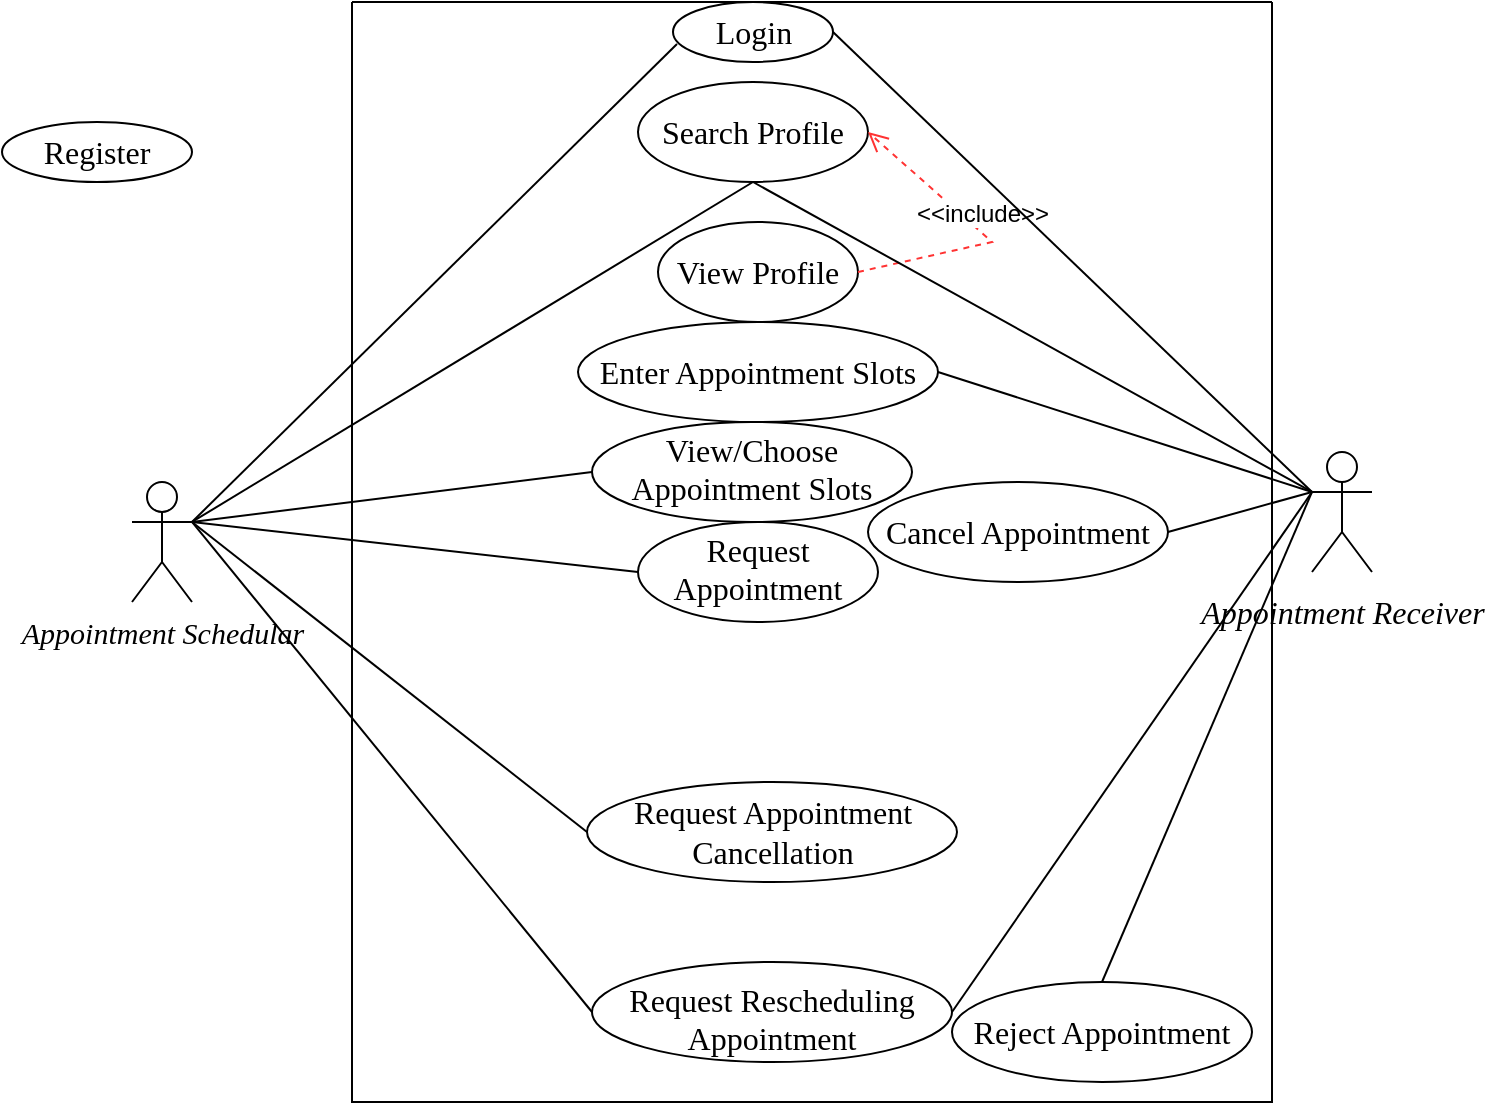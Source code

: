 <mxfile version="20.4.0" type="github">
  <diagram id="lvOmDgzRvjtnipGTjZTB" name="Page-1">
    <mxGraphModel dx="1038" dy="564" grid="1" gridSize="10" guides="1" tooltips="1" connect="1" arrows="1" fold="1" page="1" pageScale="1" pageWidth="850" pageHeight="1100" math="0" shadow="0">
      <root>
        <mxCell id="0" />
        <mxCell id="1" parent="0" />
        <mxCell id="_REt8d7B9zjdkL0efPJs-1" value="Appointment Schedular" style="shape=umlActor;verticalLabelPosition=bottom;verticalAlign=top;outlineConnect=0;fontFamily=Times New Roman;html=1;fontSize=15;horizontal=1;fontStyle=2" parent="1" vertex="1">
          <mxGeometry x="120" y="250" width="30" height="60" as="geometry" />
        </mxCell>
        <mxCell id="_REt8d7B9zjdkL0efPJs-2" value="" style="swimlane;startSize=0;" parent="1" vertex="1">
          <mxGeometry x="230" y="10" width="460" height="550" as="geometry">
            <mxRectangle x="170" y="60" width="50" height="40" as="alternateBounds" />
          </mxGeometry>
        </mxCell>
        <mxCell id="_REt8d7B9zjdkL0efPJs-4" value="&lt;div&gt;Search Profile&lt;/div&gt;" style="ellipse;whiteSpace=wrap;html=1;fontFamily=Times New Roman;fontSize=16;" parent="_REt8d7B9zjdkL0efPJs-2" vertex="1">
          <mxGeometry x="143" y="40" width="115" height="50" as="geometry" />
        </mxCell>
        <mxCell id="_REt8d7B9zjdkL0efPJs-6" value="&lt;div&gt;View Profile&lt;/div&gt;" style="ellipse;whiteSpace=wrap;html=1;fontFamily=Times New Roman;fontSize=16;verticalAlign=middle;" parent="_REt8d7B9zjdkL0efPJs-2" vertex="1">
          <mxGeometry x="153" y="110" width="100" height="50" as="geometry" />
        </mxCell>
        <mxCell id="_REt8d7B9zjdkL0efPJs-7" value="Reject Appointment" style="ellipse;whiteSpace=wrap;html=1;fontFamily=Times New Roman;fontSize=16;verticalAlign=middle;" parent="_REt8d7B9zjdkL0efPJs-2" vertex="1">
          <mxGeometry x="300" y="490" width="150" height="50" as="geometry" />
        </mxCell>
        <mxCell id="_REt8d7B9zjdkL0efPJs-9" value="Request Rescheduling Appointment" style="ellipse;whiteSpace=wrap;html=1;fontFamily=Times New Roman;fontSize=16;verticalAlign=bottom;" parent="_REt8d7B9zjdkL0efPJs-2" vertex="1">
          <mxGeometry x="120" y="480" width="180" height="50" as="geometry" />
        </mxCell>
        <mxCell id="_REt8d7B9zjdkL0efPJs-10" value="Request Appointment Cancellation" style="ellipse;whiteSpace=wrap;html=1;fontFamily=Times New Roman;fontSize=16;" parent="_REt8d7B9zjdkL0efPJs-2" vertex="1">
          <mxGeometry x="117.5" y="390" width="185" height="50" as="geometry" />
        </mxCell>
        <mxCell id="_REt8d7B9zjdkL0efPJs-11" value="Enter Appointment Slots" style="ellipse;whiteSpace=wrap;html=1;fontFamily=Times New Roman;fontSize=16;verticalAlign=middle;" parent="_REt8d7B9zjdkL0efPJs-2" vertex="1">
          <mxGeometry x="113" y="160" width="180" height="50" as="geometry" />
        </mxCell>
        <mxCell id="_REt8d7B9zjdkL0efPJs-12" value="Login" style="ellipse;whiteSpace=wrap;html=1;fontFamily=Times New Roman;fontSize=16;verticalAlign=middle;spacing=0;" parent="_REt8d7B9zjdkL0efPJs-2" vertex="1">
          <mxGeometry x="160.5" width="80" height="30" as="geometry" />
        </mxCell>
        <mxCell id="eb6TFfp-bG-CCK0Az0Hd-1" value="&amp;lt;&amp;lt;include&amp;gt;&amp;gt;" style="verticalAlign=bottom;endArrow=open;dashed=1;endSize=8;rounded=0;fontSize=12;entryX=1;entryY=0.5;entryDx=0;entryDy=0;fontColor=#000000;labelBorderColor=none;html=1;strokeColor=#FF3333;exitX=1;exitY=0.5;exitDx=0;exitDy=0;" parent="_REt8d7B9zjdkL0efPJs-2" source="_REt8d7B9zjdkL0efPJs-6" target="_REt8d7B9zjdkL0efPJs-4" edge="1">
          <mxGeometry relative="1" as="geometry">
            <mxPoint x="270" y="120" as="sourcePoint" />
            <mxPoint x="170" y="270" as="targetPoint" />
            <Array as="points">
              <mxPoint x="320" y="120" />
            </Array>
          </mxGeometry>
        </mxCell>
        <mxCell id="_REt8d7B9zjdkL0efPJs-5" value="View/Choose Appointment Slots" style="ellipse;whiteSpace=wrap;html=1;fontFamily=Times New Roman;fontSize=16;verticalAlign=top;spacing=0;" parent="_REt8d7B9zjdkL0efPJs-2" vertex="1">
          <mxGeometry x="120" y="210" width="160" height="50" as="geometry" />
        </mxCell>
        <mxCell id="_REt8d7B9zjdkL0efPJs-8" value="Request Appointment" style="ellipse;whiteSpace=wrap;html=1;fontFamily=Times New Roman;fontSize=16;verticalAlign=top;spacing=0;" parent="_REt8d7B9zjdkL0efPJs-2" vertex="1">
          <mxGeometry x="143" y="260" width="120" height="50" as="geometry" />
        </mxCell>
        <mxCell id="eb6TFfp-bG-CCK0Az0Hd-5" value="Cancel Appointment" style="ellipse;whiteSpace=wrap;html=1;fontFamily=Times New Roman;fontSize=16;verticalAlign=middle;" parent="_REt8d7B9zjdkL0efPJs-2" vertex="1">
          <mxGeometry x="258" y="240" width="150" height="50" as="geometry" />
        </mxCell>
        <mxCell id="_REt8d7B9zjdkL0efPJs-14" value="&lt;div&gt;Appointment Receiver&lt;/div&gt;&lt;div&gt;&lt;br&gt;&lt;/div&gt;" style="shape=umlActor;verticalLabelPosition=bottom;verticalAlign=middle;html=1;fontFamily=Times New Roman;fontSize=16;horizontal=1;fontStyle=2" parent="1" vertex="1">
          <mxGeometry x="710" y="235" width="30" height="60" as="geometry" />
        </mxCell>
        <mxCell id="_REt8d7B9zjdkL0efPJs-15" value="" style="endArrow=none;html=1;rounded=0;fontFamily=Times New Roman;fontSize=15;fontColor=#FF3333;exitX=1;exitY=0.5;exitDx=0;exitDy=0;entryX=0;entryY=0.333;entryDx=0;entryDy=0;entryPerimeter=0;" parent="1" source="_REt8d7B9zjdkL0efPJs-12" target="_REt8d7B9zjdkL0efPJs-14" edge="1">
          <mxGeometry width="50" height="50" relative="1" as="geometry">
            <mxPoint x="483" y="35" as="sourcePoint" />
            <mxPoint x="620" y="290" as="targetPoint" />
          </mxGeometry>
        </mxCell>
        <mxCell id="_REt8d7B9zjdkL0efPJs-16" value="" style="endArrow=none;html=1;rounded=0;fontFamily=Times New Roman;fontSize=15;fontColor=#FF3333;entryX=1;entryY=0.333;entryDx=0;entryDy=0;entryPerimeter=0;exitX=0;exitY=0.5;exitDx=0;exitDy=0;" parent="1" source="_REt8d7B9zjdkL0efPJs-8" target="_REt8d7B9zjdkL0efPJs-1" edge="1">
          <mxGeometry width="50" height="50" relative="1" as="geometry">
            <mxPoint x="290" y="330" as="sourcePoint" />
            <mxPoint x="340" y="280" as="targetPoint" />
          </mxGeometry>
        </mxCell>
        <mxCell id="_REt8d7B9zjdkL0efPJs-17" value="" style="endArrow=none;html=1;rounded=0;fontFamily=Times New Roman;fontSize=15;fontColor=#FF3333;exitX=0.5;exitY=0;exitDx=0;exitDy=0;entryX=0;entryY=0.333;entryDx=0;entryDy=0;entryPerimeter=0;" parent="1" source="_REt8d7B9zjdkL0efPJs-7" target="_REt8d7B9zjdkL0efPJs-14" edge="1">
          <mxGeometry width="50" height="50" relative="1" as="geometry">
            <mxPoint x="500" y="420" as="sourcePoint" />
            <mxPoint x="660" y="110" as="targetPoint" />
          </mxGeometry>
        </mxCell>
        <mxCell id="_REt8d7B9zjdkL0efPJs-18" value="" style="endArrow=none;html=1;rounded=0;fontFamily=Times New Roman;fontSize=15;fontColor=#FF3333;exitX=1;exitY=0.333;exitDx=0;exitDy=0;exitPerimeter=0;entryX=0.5;entryY=1;entryDx=0;entryDy=0;" parent="1" source="_REt8d7B9zjdkL0efPJs-1" target="_REt8d7B9zjdkL0efPJs-4" edge="1">
          <mxGeometry width="50" height="50" relative="1" as="geometry">
            <mxPoint x="310" y="180" as="sourcePoint" />
            <mxPoint x="360" y="130" as="targetPoint" />
          </mxGeometry>
        </mxCell>
        <mxCell id="_REt8d7B9zjdkL0efPJs-19" value="" style="endArrow=none;html=1;rounded=0;fontFamily=Times New Roman;fontSize=15;fontColor=#FF3333;entryX=0;entryY=0.333;entryDx=0;entryDy=0;entryPerimeter=0;exitX=0.5;exitY=1;exitDx=0;exitDy=0;" parent="1" source="_REt8d7B9zjdkL0efPJs-4" target="_REt8d7B9zjdkL0efPJs-14" edge="1">
          <mxGeometry width="50" height="50" relative="1" as="geometry">
            <mxPoint x="490" y="150" as="sourcePoint" />
            <mxPoint x="540" y="100" as="targetPoint" />
          </mxGeometry>
        </mxCell>
        <mxCell id="_REt8d7B9zjdkL0efPJs-22" value="" style="endArrow=none;html=1;rounded=0;fontFamily=Times New Roman;fontSize=15;fontColor=#FF3333;exitX=1;exitY=0.333;exitDx=0;exitDy=0;exitPerimeter=0;entryX=0;entryY=0.5;entryDx=0;entryDy=0;" parent="1" source="_REt8d7B9zjdkL0efPJs-1" target="_REt8d7B9zjdkL0efPJs-5" edge="1">
          <mxGeometry width="50" height="50" relative="1" as="geometry">
            <mxPoint x="380" y="280" as="sourcePoint" />
            <mxPoint x="330" y="265" as="targetPoint" />
          </mxGeometry>
        </mxCell>
        <mxCell id="_REt8d7B9zjdkL0efPJs-23" value="" style="endArrow=none;html=1;rounded=0;fontFamily=Times New Roman;fontSize=15;fontColor=#FF3333;exitX=1;exitY=0.333;exitDx=0;exitDy=0;exitPerimeter=0;entryX=0;entryY=0.5;entryDx=0;entryDy=0;" parent="1" source="_REt8d7B9zjdkL0efPJs-1" target="_REt8d7B9zjdkL0efPJs-9" edge="1">
          <mxGeometry width="50" height="50" relative="1" as="geometry">
            <mxPoint x="380" y="280" as="sourcePoint" />
            <mxPoint x="430" y="230" as="targetPoint" />
          </mxGeometry>
        </mxCell>
        <mxCell id="_REt8d7B9zjdkL0efPJs-24" value="" style="endArrow=none;html=1;rounded=0;fontFamily=Times New Roman;fontSize=15;fontColor=#FF3333;exitX=1;exitY=0.5;exitDx=0;exitDy=0;entryX=0;entryY=0.333;entryDx=0;entryDy=0;entryPerimeter=0;" parent="1" source="_REt8d7B9zjdkL0efPJs-9" target="_REt8d7B9zjdkL0efPJs-14" edge="1">
          <mxGeometry width="50" height="50" relative="1" as="geometry">
            <mxPoint x="520" y="180" as="sourcePoint" />
            <mxPoint x="800" y="160" as="targetPoint" />
          </mxGeometry>
        </mxCell>
        <mxCell id="_REt8d7B9zjdkL0efPJs-25" value="" style="endArrow=none;html=1;rounded=0;fontFamily=Times New Roman;fontSize=15;fontColor=#FF3333;exitX=0;exitY=0.5;exitDx=0;exitDy=0;entryX=1;entryY=0.333;entryDx=0;entryDy=0;entryPerimeter=0;" parent="1" source="_REt8d7B9zjdkL0efPJs-10" target="_REt8d7B9zjdkL0efPJs-1" edge="1">
          <mxGeometry width="50" height="50" relative="1" as="geometry">
            <mxPoint x="380" y="280" as="sourcePoint" />
            <mxPoint x="430" y="230" as="targetPoint" />
          </mxGeometry>
        </mxCell>
        <mxCell id="_REt8d7B9zjdkL0efPJs-26" value="" style="endArrow=none;html=1;rounded=0;fontFamily=Times New Roman;fontSize=15;fontColor=#FF3333;entryX=0;entryY=0.333;entryDx=0;entryDy=0;entryPerimeter=0;exitX=1;exitY=0.5;exitDx=0;exitDy=0;" parent="1" source="_REt8d7B9zjdkL0efPJs-11" target="_REt8d7B9zjdkL0efPJs-14" edge="1">
          <mxGeometry width="50" height="50" relative="1" as="geometry">
            <mxPoint x="380" y="280" as="sourcePoint" />
            <mxPoint x="430" y="230" as="targetPoint" />
          </mxGeometry>
        </mxCell>
        <mxCell id="_REt8d7B9zjdkL0efPJs-27" value="" style="endArrow=none;html=1;rounded=0;fontFamily=Times New Roman;fontSize=15;fontColor=#FF3333;exitX=1;exitY=0.333;exitDx=0;exitDy=0;exitPerimeter=0;entryX=0.025;entryY=0.7;entryDx=0;entryDy=0;entryPerimeter=0;" parent="1" source="_REt8d7B9zjdkL0efPJs-1" target="_REt8d7B9zjdkL0efPJs-12" edge="1">
          <mxGeometry width="50" height="50" relative="1" as="geometry">
            <mxPoint x="380" y="280" as="sourcePoint" />
            <mxPoint x="430" y="230" as="targetPoint" />
          </mxGeometry>
        </mxCell>
        <mxCell id="eb6TFfp-bG-CCK0Az0Hd-6" value="" style="endArrow=none;html=1;rounded=0;labelBorderColor=none;strokeColor=#000000;fontSize=12;fontColor=#000000;entryX=1;entryY=0.5;entryDx=0;entryDy=0;exitX=0;exitY=0.333;exitDx=0;exitDy=0;exitPerimeter=0;" parent="1" source="_REt8d7B9zjdkL0efPJs-14" target="eb6TFfp-bG-CCK0Az0Hd-5" edge="1">
          <mxGeometry width="50" height="50" relative="1" as="geometry">
            <mxPoint x="710" y="250" as="sourcePoint" />
            <mxPoint x="350" y="270" as="targetPoint" />
          </mxGeometry>
        </mxCell>
        <mxCell id="Vucr46rVdtPYaVrwE5qU-1" value="&lt;div&gt;Register&lt;/div&gt;" style="ellipse;whiteSpace=wrap;html=1;fontFamily=Times New Roman;fontSize=16;verticalAlign=middle;spacing=0;" parent="1" vertex="1">
          <mxGeometry x="55" y="70" width="95" height="30" as="geometry" />
        </mxCell>
      </root>
    </mxGraphModel>
  </diagram>
</mxfile>
